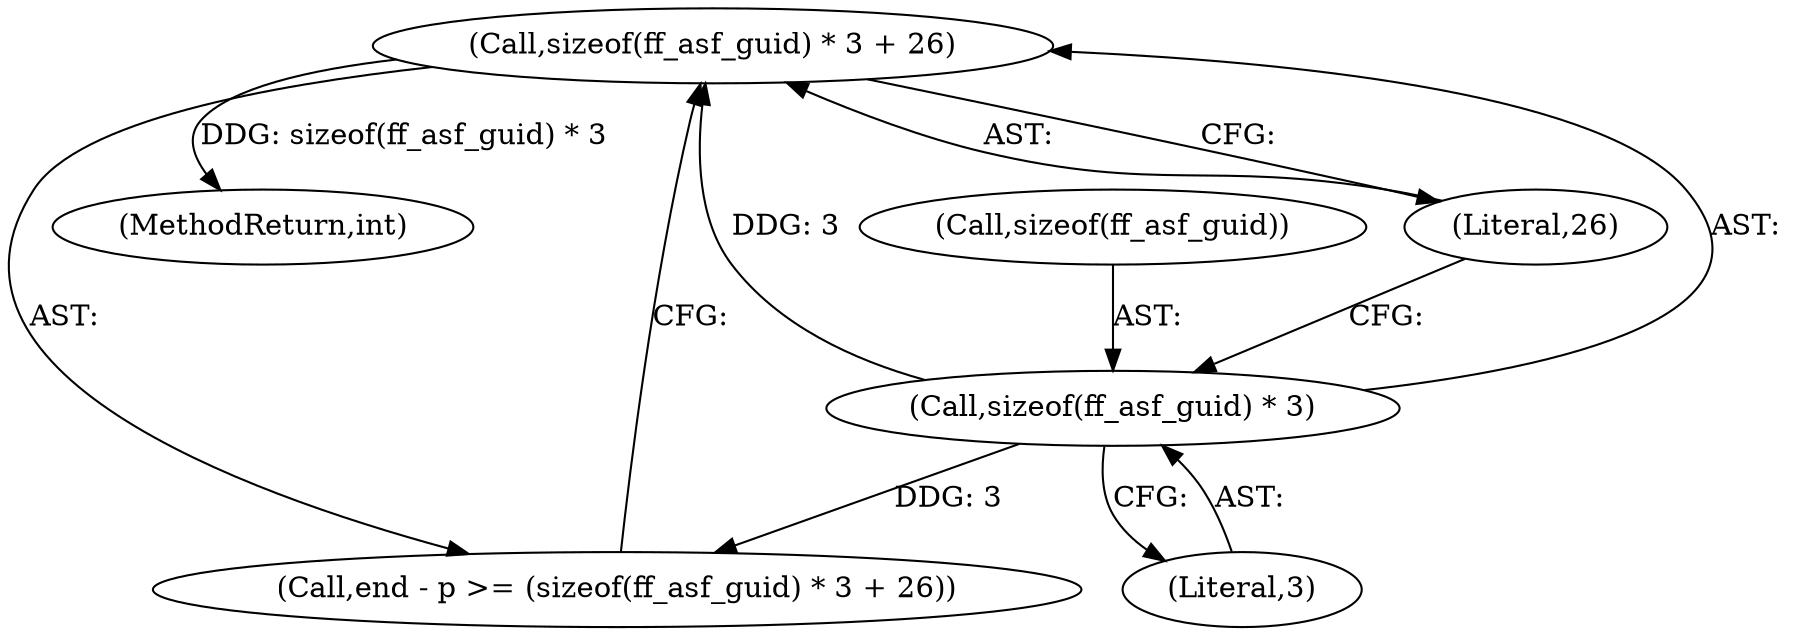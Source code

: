 digraph "0_FFmpeg_cced03dd667a5df6df8fd40d8de0bff477ee02e8@API" {
"1000285" [label="(Call,sizeof(ff_asf_guid) * 3 + 26)"];
"1000286" [label="(Call,sizeof(ff_asf_guid) * 3)"];
"1000285" [label="(Call,sizeof(ff_asf_guid) * 3 + 26)"];
"1000286" [label="(Call,sizeof(ff_asf_guid) * 3)"];
"1000281" [label="(Call,end - p >= (sizeof(ff_asf_guid) * 3 + 26))"];
"1000287" [label="(Call,sizeof(ff_asf_guid))"];
"1000524" [label="(MethodReturn,int)"];
"1000289" [label="(Literal,3)"];
"1000290" [label="(Literal,26)"];
"1000285" -> "1000281"  [label="AST: "];
"1000285" -> "1000290"  [label="CFG: "];
"1000286" -> "1000285"  [label="AST: "];
"1000290" -> "1000285"  [label="AST: "];
"1000281" -> "1000285"  [label="CFG: "];
"1000285" -> "1000524"  [label="DDG: sizeof(ff_asf_guid) * 3"];
"1000286" -> "1000285"  [label="DDG: 3"];
"1000286" -> "1000289"  [label="CFG: "];
"1000287" -> "1000286"  [label="AST: "];
"1000289" -> "1000286"  [label="AST: "];
"1000290" -> "1000286"  [label="CFG: "];
"1000286" -> "1000281"  [label="DDG: 3"];
}
